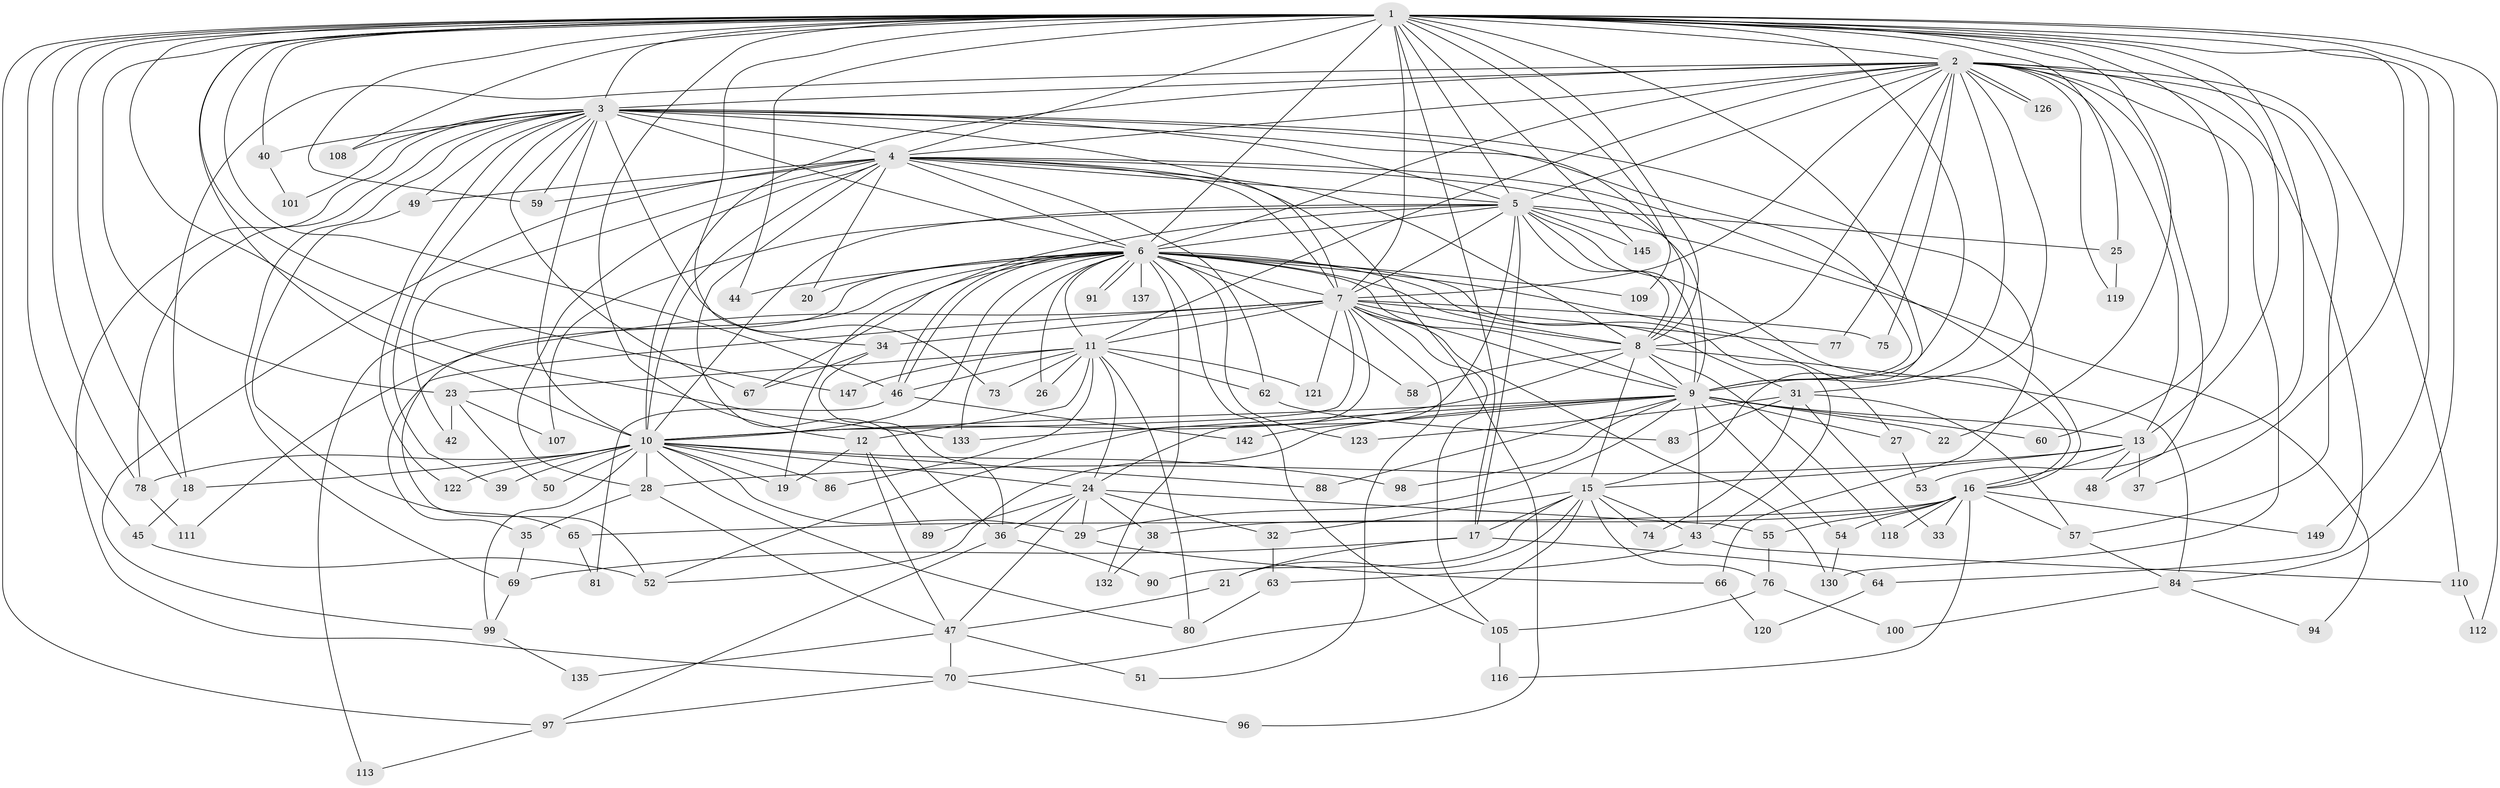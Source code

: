 // Generated by graph-tools (version 1.1) at 2025/23/03/03/25 07:23:43]
// undirected, 111 vertices, 277 edges
graph export_dot {
graph [start="1"]
  node [color=gray90,style=filled];
  1 [super="+85"];
  2 [super="+61"];
  3 [super="+41"];
  4 [super="+115"];
  5 [super="+87"];
  6 [super="+14"];
  7 [super="+82"];
  8 [super="+56"];
  9 [super="+72"];
  10 [super="+93"];
  11 [super="+106"];
  12;
  13 [super="+92"];
  15 [super="+134"];
  16 [super="+30"];
  17;
  18;
  19 [super="+114"];
  20;
  21 [super="+125"];
  22;
  23;
  24 [super="+102"];
  25;
  26;
  27;
  28 [super="+128"];
  29 [super="+129"];
  31 [super="+68"];
  32;
  33;
  34;
  35;
  36 [super="+95"];
  37;
  38;
  39;
  40;
  42;
  43 [super="+71"];
  44;
  45 [super="+139"];
  46 [super="+103"];
  47 [super="+141"];
  48;
  49;
  50;
  51;
  52 [super="+127"];
  53;
  54;
  55;
  57;
  58;
  59 [super="+131"];
  60;
  62;
  63;
  64;
  65;
  66;
  67 [super="+144"];
  69 [super="+79"];
  70 [super="+136"];
  73;
  74;
  75;
  76;
  77;
  78 [super="+104"];
  80 [super="+124"];
  81;
  83;
  84 [super="+148"];
  86;
  88;
  89;
  90;
  91;
  94;
  96;
  97 [super="+117"];
  98;
  99 [super="+138"];
  100;
  101;
  105 [super="+143"];
  107;
  108;
  109;
  110;
  111;
  112;
  113;
  116;
  118;
  119;
  120;
  121;
  122;
  123;
  126;
  130 [super="+146"];
  132;
  133 [super="+140"];
  135;
  137;
  142;
  145;
  147;
  149;
  1 -- 2;
  1 -- 3;
  1 -- 4;
  1 -- 5;
  1 -- 6;
  1 -- 7 [weight=2];
  1 -- 8;
  1 -- 9 [weight=2];
  1 -- 10;
  1 -- 12;
  1 -- 13;
  1 -- 17;
  1 -- 18;
  1 -- 22;
  1 -- 23;
  1 -- 25;
  1 -- 34;
  1 -- 37;
  1 -- 40;
  1 -- 44;
  1 -- 45;
  1 -- 53;
  1 -- 59;
  1 -- 60;
  1 -- 78;
  1 -- 84;
  1 -- 108;
  1 -- 109;
  1 -- 112;
  1 -- 133;
  1 -- 145;
  1 -- 147;
  1 -- 149;
  1 -- 97;
  1 -- 15;
  1 -- 46;
  2 -- 3;
  2 -- 4;
  2 -- 5;
  2 -- 6;
  2 -- 7;
  2 -- 8;
  2 -- 9;
  2 -- 10;
  2 -- 11;
  2 -- 31;
  2 -- 48;
  2 -- 57;
  2 -- 77;
  2 -- 110;
  2 -- 126;
  2 -- 126;
  2 -- 130;
  2 -- 64;
  2 -- 18;
  2 -- 119;
  2 -- 75;
  2 -- 13;
  3 -- 4;
  3 -- 5;
  3 -- 6;
  3 -- 7;
  3 -- 8;
  3 -- 9 [weight=2];
  3 -- 10;
  3 -- 39;
  3 -- 40;
  3 -- 59;
  3 -- 66;
  3 -- 67;
  3 -- 73;
  3 -- 108;
  3 -- 122;
  3 -- 101;
  3 -- 49;
  3 -- 69;
  3 -- 78;
  3 -- 70;
  4 -- 5;
  4 -- 6;
  4 -- 7;
  4 -- 8;
  4 -- 9;
  4 -- 10 [weight=2];
  4 -- 16;
  4 -- 20;
  4 -- 36;
  4 -- 42;
  4 -- 49;
  4 -- 62;
  4 -- 96;
  4 -- 99;
  4 -- 28;
  4 -- 59;
  5 -- 6;
  5 -- 7;
  5 -- 8;
  5 -- 9;
  5 -- 10 [weight=2];
  5 -- 24;
  5 -- 25;
  5 -- 94;
  5 -- 107;
  5 -- 16;
  5 -- 19;
  5 -- 17;
  5 -- 145;
  6 -- 7 [weight=2];
  6 -- 8;
  6 -- 9;
  6 -- 10;
  6 -- 20;
  6 -- 26;
  6 -- 27;
  6 -- 31;
  6 -- 43;
  6 -- 44;
  6 -- 46;
  6 -- 46;
  6 -- 58;
  6 -- 91;
  6 -- 91;
  6 -- 105;
  6 -- 109;
  6 -- 113;
  6 -- 123;
  6 -- 132;
  6 -- 137 [weight=2];
  6 -- 67;
  6 -- 11;
  6 -- 52;
  6 -- 133;
  7 -- 8;
  7 -- 9;
  7 -- 10;
  7 -- 11;
  7 -- 34;
  7 -- 35;
  7 -- 51;
  7 -- 52;
  7 -- 75;
  7 -- 77;
  7 -- 111;
  7 -- 121;
  7 -- 105;
  7 -- 130;
  8 -- 9 [weight=2];
  8 -- 10;
  8 -- 15;
  8 -- 58;
  8 -- 84;
  8 -- 118;
  9 -- 10;
  9 -- 13;
  9 -- 22;
  9 -- 27;
  9 -- 29;
  9 -- 43;
  9 -- 52;
  9 -- 54;
  9 -- 60;
  9 -- 88;
  9 -- 98;
  9 -- 133;
  9 -- 142;
  10 -- 18;
  10 -- 19;
  10 -- 28;
  10 -- 29;
  10 -- 39;
  10 -- 50;
  10 -- 78;
  10 -- 86;
  10 -- 88;
  10 -- 98;
  10 -- 122;
  10 -- 99;
  10 -- 80;
  10 -- 24;
  11 -- 12;
  11 -- 23;
  11 -- 24;
  11 -- 26;
  11 -- 62;
  11 -- 73;
  11 -- 80;
  11 -- 86;
  11 -- 121;
  11 -- 147;
  11 -- 46;
  12 -- 19;
  12 -- 47;
  12 -- 89;
  13 -- 15;
  13 -- 16;
  13 -- 28;
  13 -- 37;
  13 -- 48;
  15 -- 17;
  15 -- 21;
  15 -- 32;
  15 -- 70;
  15 -- 74;
  15 -- 76;
  15 -- 90;
  15 -- 43;
  16 -- 33;
  16 -- 38;
  16 -- 54;
  16 -- 55;
  16 -- 57;
  16 -- 65;
  16 -- 116;
  16 -- 118;
  16 -- 149;
  17 -- 21;
  17 -- 64;
  17 -- 69;
  18 -- 45;
  21 -- 47;
  23 -- 42;
  23 -- 50;
  23 -- 107;
  24 -- 32;
  24 -- 36;
  24 -- 38;
  24 -- 55;
  24 -- 89;
  24 -- 47;
  24 -- 29;
  25 -- 119;
  27 -- 53;
  28 -- 35;
  28 -- 47;
  29 -- 66;
  31 -- 33;
  31 -- 74;
  31 -- 123;
  31 -- 57;
  31 -- 83;
  32 -- 63;
  34 -- 36;
  34 -- 67;
  35 -- 69;
  36 -- 90;
  36 -- 97;
  38 -- 132;
  40 -- 101;
  43 -- 63;
  43 -- 110;
  45 -- 52;
  46 -- 81;
  46 -- 142;
  47 -- 51;
  47 -- 70;
  47 -- 135;
  49 -- 65;
  54 -- 130;
  55 -- 76;
  57 -- 84;
  62 -- 83;
  63 -- 80;
  64 -- 120;
  65 -- 81;
  66 -- 120;
  69 -- 99;
  70 -- 96;
  70 -- 97;
  76 -- 100;
  76 -- 105;
  78 -- 111;
  84 -- 94;
  84 -- 100;
  97 -- 113;
  99 -- 135;
  105 -- 116;
  110 -- 112;
}
